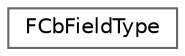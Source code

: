 digraph "Graphical Class Hierarchy"
{
 // INTERACTIVE_SVG=YES
 // LATEX_PDF_SIZE
  bgcolor="transparent";
  edge [fontname=Helvetica,fontsize=10,labelfontname=Helvetica,labelfontsize=10];
  node [fontname=Helvetica,fontsize=10,shape=box,height=0.2,width=0.4];
  rankdir="LR";
  Node0 [id="Node000000",label="FCbFieldType",height=0.2,width=0.4,color="grey40", fillcolor="white", style="filled",URL="$d3/d96/classFCbFieldType.html",tooltip="Functions that operate on ECbFieldType."];
}
